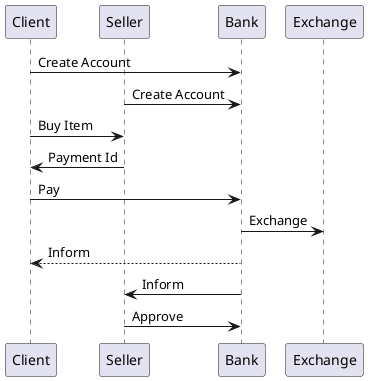 @startuml

participant Client
participant Seller
participant Bank
participant Exchange

Client -> Bank : Create Account
Seller -> Bank : Create Account

Client -> Seller : Buy Item
Seller -> Client : Payment Id

Client -> Bank : Pay
Bank -> Exchange : Exchange
Bank --> Client : Inform
Bank -> Seller : Inform
Seller -> Bank : Approve

@enduml